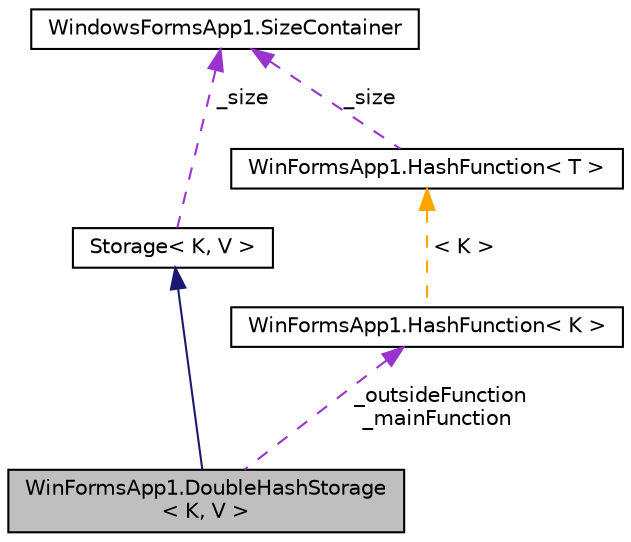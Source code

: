 digraph "WinFormsApp1.DoubleHashStorage&lt; K, V &gt;"
{
 // LATEX_PDF_SIZE
  edge [fontname="Helvetica",fontsize="10",labelfontname="Helvetica",labelfontsize="10"];
  node [fontname="Helvetica",fontsize="10",shape=record];
  Node1 [label="WinFormsApp1.DoubleHashStorage\l\< K, V \>",height=0.2,width=0.4,color="black", fillcolor="grey75", style="filled", fontcolor="black",tooltip=" "];
  Node2 -> Node1 [dir="back",color="midnightblue",fontsize="10",style="solid",fontname="Helvetica"];
  Node2 [label="Storage\< K, V \>",height=0.2,width=0.4,color="black", fillcolor="white", style="filled",URL="$class_win_forms_app1_1_1_storage.html",tooltip=" "];
  Node3 -> Node2 [dir="back",color="darkorchid3",fontsize="10",style="dashed",label=" _size" ,fontname="Helvetica"];
  Node3 [label="WindowsFormsApp1.SizeContainer",height=0.2,width=0.4,color="black", fillcolor="white", style="filled",URL="$class_windows_forms_app1_1_1_size_container.html",tooltip=" "];
  Node4 -> Node1 [dir="back",color="darkorchid3",fontsize="10",style="dashed",label=" _outsideFunction\n_mainFunction" ,fontname="Helvetica"];
  Node4 [label="WinFormsApp1.HashFunction\< K \>",height=0.2,width=0.4,color="black", fillcolor="white", style="filled",URL="$class_win_forms_app1_1_1_hash_function.html",tooltip=" "];
  Node5 -> Node4 [dir="back",color="orange",fontsize="10",style="dashed",label=" \< K \>" ,fontname="Helvetica"];
  Node5 [label="WinFormsApp1.HashFunction\< T \>",height=0.2,width=0.4,color="black", fillcolor="white", style="filled",URL="$class_win_forms_app1_1_1_hash_function.html",tooltip=" "];
  Node3 -> Node5 [dir="back",color="darkorchid3",fontsize="10",style="dashed",label=" _size" ,fontname="Helvetica"];
}
